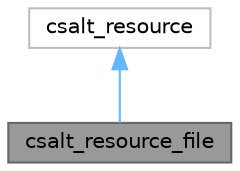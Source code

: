 digraph "csalt_resource_file"
{
 // LATEX_PDF_SIZE
  bgcolor="transparent";
  edge [fontname=Helvetica,fontsize=10,labelfontname=Helvetica,labelfontsize=10];
  node [fontname=Helvetica,fontsize=10,shape=box,height=0.2,width=0.4];
  Node1 [id="Node000001",label="csalt_resource_file",height=0.2,width=0.4,color="gray40", fillcolor="grey60", style="filled", fontcolor="black",tooltip="Represents a file on the file system."];
  Node2 -> Node1 [id="edge1_Node000001_Node000002",dir="back",color="steelblue1",style="solid",tooltip=" "];
  Node2 [id="Node000002",label="csalt_resource",height=0.2,width=0.4,color="grey75", fillcolor="white", style="filled",tooltip=" "];
}
